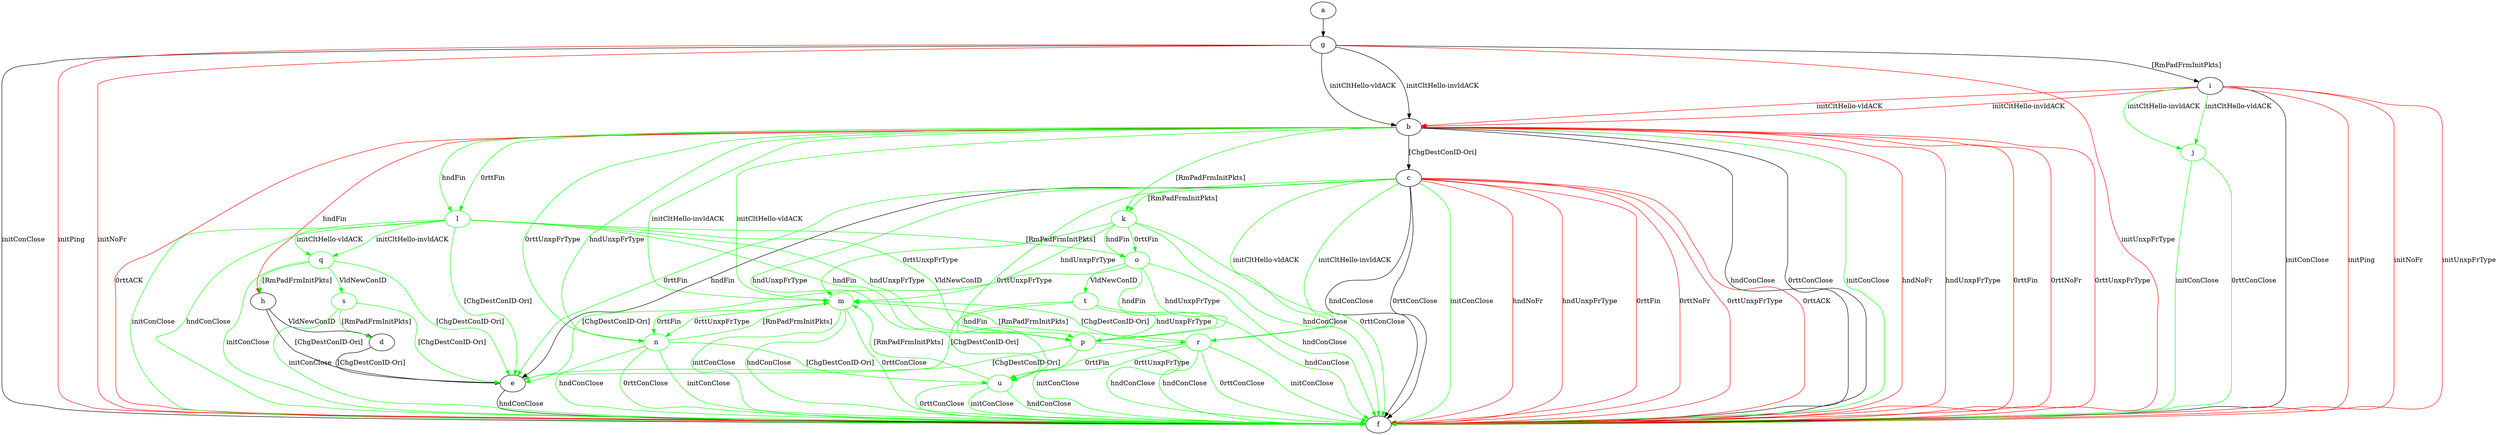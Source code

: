 digraph "" {
	a -> g	[key=0];
	b -> c	[key=0,
		label="[ChgDestConID-Ori] "];
	b -> f	[key=0,
		label="hndConClose "];
	b -> f	[key=1,
		label="0rttConClose "];
	b -> f	[key=2,
		color=green,
		label="initConClose "];
	b -> f	[key=3,
		color=red,
		label="hndNoFr "];
	b -> f	[key=4,
		color=red,
		label="hndUnxpFrType "];
	b -> f	[key=5,
		color=red,
		label="0rttFin "];
	b -> f	[key=6,
		color=red,
		label="0rttNoFr "];
	b -> f	[key=7,
		color=red,
		label="0rttUnxpFrType "];
	b -> f	[key=8,
		color=red,
		label="0rttACK "];
	b -> h	[key=0,
		color=red,
		label="hndFin "];
	k	[color=green];
	b -> k	[key=0,
		color=green,
		label="[RmPadFrmInitPkts] "];
	l	[color=green];
	b -> l	[key=0,
		color=green,
		label="hndFin "];
	b -> l	[key=1,
		color=green,
		label="0rttFin "];
	m	[color=green];
	b -> m	[key=0,
		color=green,
		label="initCltHello-vldACK "];
	b -> m	[key=1,
		color=green,
		label="initCltHello-invldACK "];
	n	[color=green];
	b -> n	[key=0,
		color=green,
		label="hndUnxpFrType "];
	b -> n	[key=1,
		color=green,
		label="0rttUnxpFrType "];
	c -> e	[key=0,
		label="hndFin "];
	c -> e	[key=1,
		color=green,
		label="0rttFin "];
	c -> f	[key=0,
		label="hndConClose "];
	c -> f	[key=1,
		label="0rttConClose "];
	c -> f	[key=2,
		color=green,
		label="initConClose "];
	c -> f	[key=3,
		color=red,
		label="hndNoFr "];
	c -> f	[key=4,
		color=red,
		label="hndUnxpFrType "];
	c -> f	[key=5,
		color=red,
		label="0rttFin "];
	c -> f	[key=6,
		color=red,
		label="0rttNoFr "];
	c -> f	[key=7,
		color=red,
		label="0rttUnxpFrType "];
	c -> f	[key=8,
		color=red,
		label="0rttACK "];
	c -> k	[key=0,
		color=green,
		label="[RmPadFrmInitPkts] "];
	r	[color=green];
	c -> r	[key=0,
		color=green,
		label="initCltHello-vldACK "];
	c -> r	[key=1,
		color=green,
		label="initCltHello-invldACK "];
	u	[color=green];
	c -> u	[key=0,
		color=green,
		label="hndUnxpFrType "];
	c -> u	[key=1,
		color=green,
		label="0rttUnxpFrType "];
	d -> e	[key=0,
		label="[ChgDestConID-Ori] "];
	e -> f	[key=0,
		label="hndConClose "];
	g -> b	[key=0,
		label="initCltHello-vldACK "];
	g -> b	[key=1,
		label="initCltHello-invldACK "];
	g -> f	[key=0,
		label="initConClose "];
	g -> f	[key=1,
		color=red,
		label="initPing "];
	g -> f	[key=2,
		color=red,
		label="initNoFr "];
	g -> f	[key=3,
		color=red,
		label="initUnxpFrType "];
	g -> i	[key=0,
		label="[RmPadFrmInitPkts] "];
	h -> d	[key=0,
		label="VldNewConID "];
	h -> e	[key=0,
		label="[ChgDestConID-Ori] "];
	i -> b	[key=0,
		color=red,
		label="initCltHello-vldACK "];
	i -> b	[key=1,
		color=red,
		label="initCltHello-invldACK "];
	i -> f	[key=0,
		label="initConClose "];
	i -> f	[key=1,
		color=red,
		label="initPing "];
	i -> f	[key=2,
		color=red,
		label="initNoFr "];
	i -> f	[key=3,
		color=red,
		label="initUnxpFrType "];
	j	[color=green];
	i -> j	[key=0,
		color=green,
		label="initCltHello-vldACK "];
	i -> j	[key=1,
		color=green,
		label="initCltHello-invldACK "];
	j -> f	[key=0,
		color=green,
		label="initConClose "];
	j -> f	[key=1,
		color=green,
		label="0rttConClose "];
	k -> f	[key=0,
		color=green,
		label="hndConClose "];
	k -> f	[key=1,
		color=green,
		label="0rttConClose "];
	k -> m	[key=0,
		color=green,
		label="hndUnxpFrType "];
	k -> m	[key=1,
		color=green,
		label="0rttUnxpFrType "];
	o	[color=green];
	k -> o	[key=0,
		color=green,
		label="hndFin "];
	k -> o	[key=1,
		color=green,
		label="0rttFin "];
	l -> e	[key=0,
		color=green,
		label="[ChgDestConID-Ori] "];
	l -> f	[key=0,
		color=green,
		label="initConClose "];
	l -> f	[key=1,
		color=green,
		label="hndConClose "];
	l -> o	[key=0,
		color=green,
		label="[RmPadFrmInitPkts] "];
	p	[color=green];
	l -> p	[key=0,
		color=green,
		label="hndFin "];
	l -> p	[key=1,
		color=green,
		label="hndUnxpFrType "];
	l -> p	[key=2,
		color=green,
		label="VldNewConID "];
	q	[color=green];
	l -> q	[key=0,
		color=green,
		label="initCltHello-vldACK "];
	l -> q	[key=1,
		color=green,
		label="initCltHello-invldACK "];
	m -> f	[key=0,
		color=green,
		label="initConClose "];
	m -> f	[key=1,
		color=green,
		label="hndConClose "];
	m -> f	[key=2,
		color=green,
		label="0rttConClose "];
	m -> n	[key=0,
		color=green,
		label="0rttFin "];
	m -> n	[key=1,
		color=green,
		label="0rttUnxpFrType "];
	m -> r	[key=0,
		color=green,
		label="[ChgDestConID-Ori] "];
	n -> f	[key=0,
		color=green,
		label="initConClose "];
	n -> f	[key=1,
		color=green,
		label="hndConClose "];
	n -> f	[key=2,
		color=green,
		label="0rttConClose "];
	n -> m	[key=0,
		color=green,
		label="[RmPadFrmInitPkts] "];
	n -> u	[key=0,
		color=green,
		label="[ChgDestConID-Ori] "];
	o -> e	[key=0,
		color=green,
		label="[ChgDestConID-Ori] "];
	o -> f	[key=0,
		color=green,
		label="hndConClose "];
	o -> p	[key=0,
		color=green,
		label="hndFin "];
	o -> p	[key=1,
		color=green,
		label="hndUnxpFrType "];
	t	[color=green];
	o -> t	[key=0,
		color=green,
		label="VldNewConID "];
	p -> e	[key=0,
		color=green,
		label="[ChgDestConID-Ori] "];
	p -> f	[key=0,
		color=green,
		label="initConClose "];
	p -> f	[key=1,
		color=green,
		label="hndConClose "];
	q -> e	[key=0,
		color=green,
		label="[ChgDestConID-Ori] "];
	q -> f	[key=0,
		color=green,
		label="initConClose "];
	q -> h	[key=0,
		color=green,
		label="[RmPadFrmInitPkts] "];
	s	[color=green];
	q -> s	[key=0,
		color=green,
		label="VldNewConID "];
	r -> f	[key=0,
		color=green,
		label="initConClose "];
	r -> f	[key=1,
		color=green,
		label="hndConClose "];
	r -> f	[key=2,
		color=green,
		label="0rttConClose "];
	r -> m	[key=0,
		color=green,
		label="[RmPadFrmInitPkts] "];
	r -> u	[key=0,
		color=green,
		label="0rttFin "];
	r -> u	[key=1,
		color=green,
		label="0rttUnxpFrType "];
	s -> d	[key=0,
		color=green,
		label="[RmPadFrmInitPkts] "];
	s -> e	[key=0,
		color=green,
		label="[ChgDestConID-Ori] "];
	s -> f	[key=0,
		color=green,
		label="initConClose "];
	t -> e	[key=0,
		color=green,
		label="[ChgDestConID-Ori] "];
	t -> f	[key=0,
		color=green,
		label="hndConClose "];
	t -> p	[key=0,
		color=green,
		label="hndFin "];
	t -> p	[key=1,
		color=green,
		label="hndUnxpFrType "];
	u -> f	[key=0,
		color=green,
		label="initConClose "];
	u -> f	[key=1,
		color=green,
		label="hndConClose "];
	u -> f	[key=2,
		color=green,
		label="0rttConClose "];
	u -> m	[key=0,
		color=green,
		label="[RmPadFrmInitPkts] "];
}
